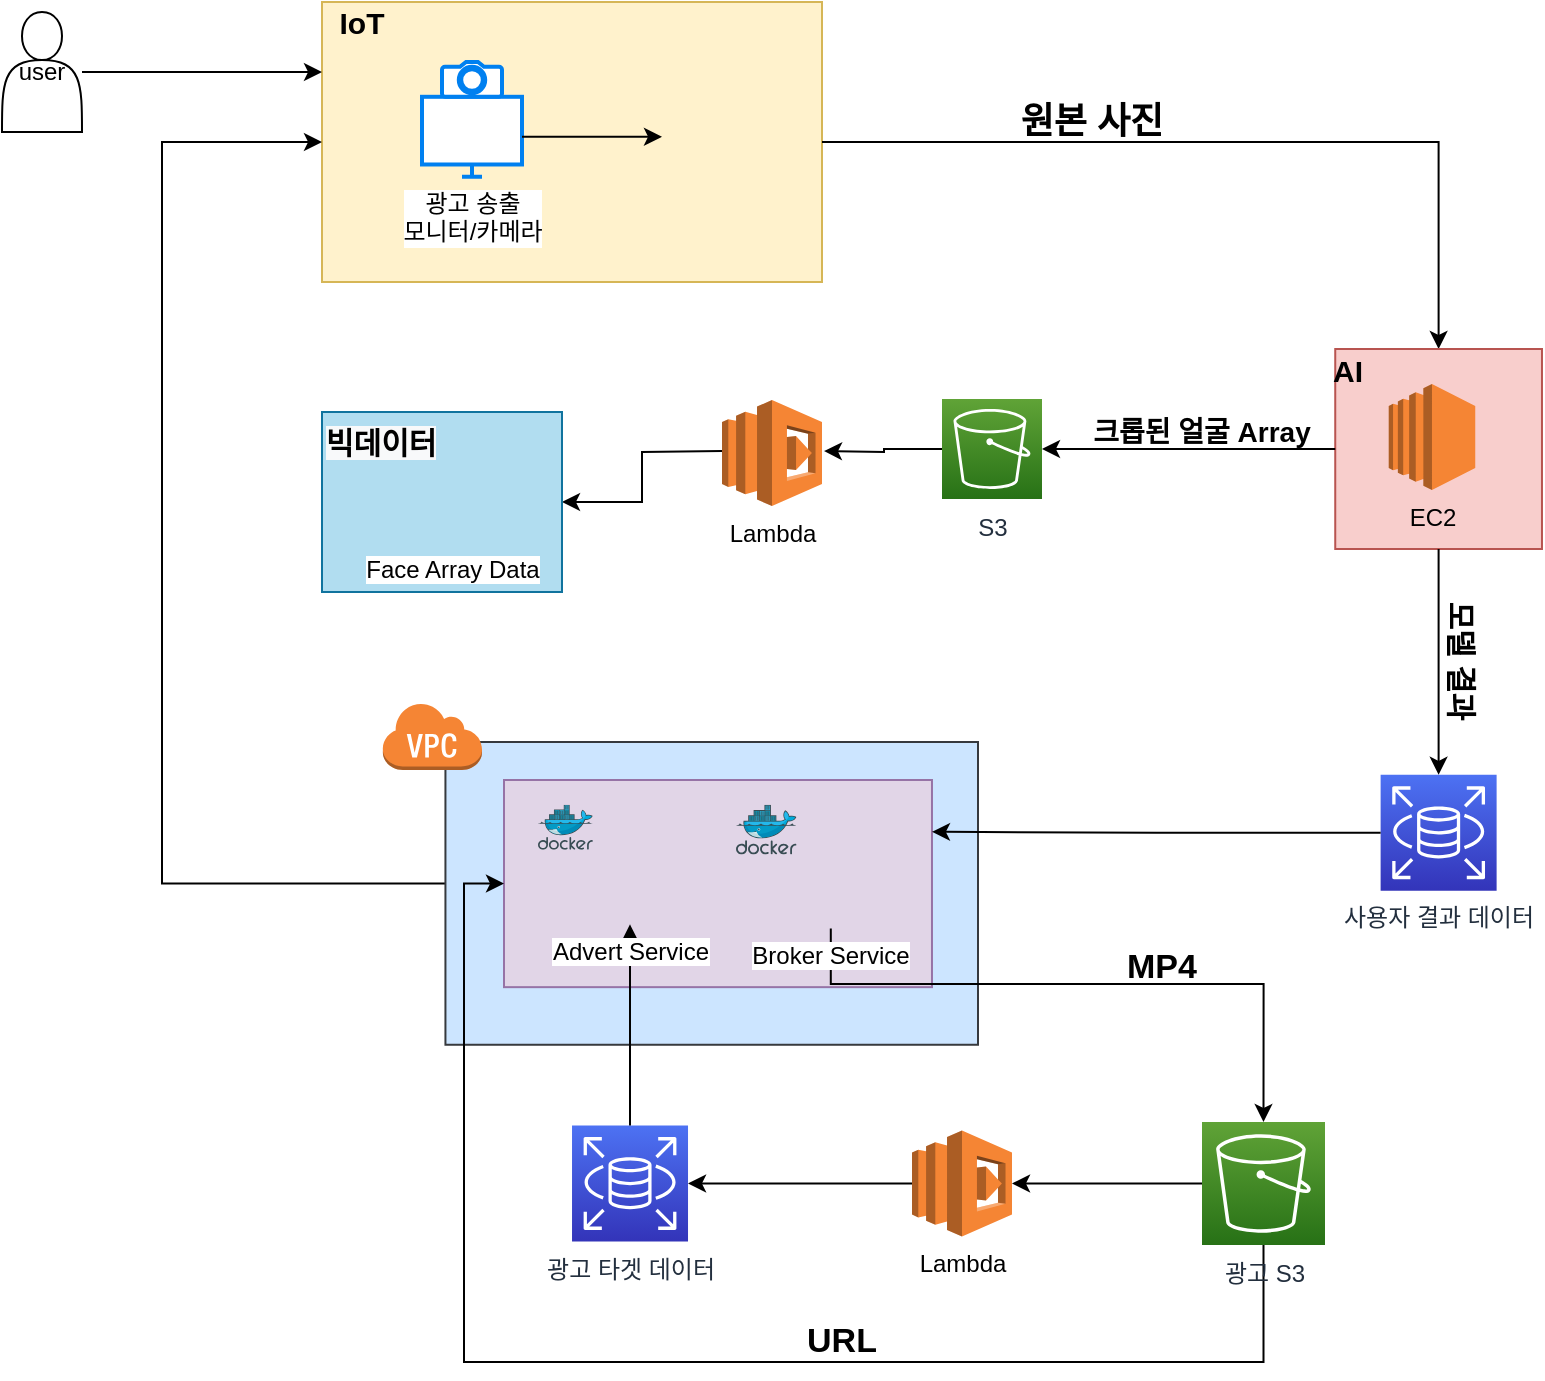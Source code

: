<mxfile version="14.6.9" type="github">
  <diagram id="4jmj68S6x0aWC6QBNpU3" name="Page-1">
    <mxGraphModel dx="2310" dy="783" grid="1" gridSize="10" guides="1" tooltips="1" connect="1" arrows="1" fold="1" page="1" pageScale="1" pageWidth="827" pageHeight="1169" math="0" shadow="0">
      <root>
        <mxCell id="0" />
        <mxCell id="1" parent="0" />
        <mxCell id="S41EmsYhFSiwo2YFThPy-27" style="edgeStyle=orthogonalEdgeStyle;rounded=0;orthogonalLoop=1;jettySize=auto;html=1;entryX=1;entryY=0.5;entryDx=0;entryDy=0;entryPerimeter=0;" parent="1" source="S41EmsYhFSiwo2YFThPy-5" edge="1">
          <mxGeometry relative="1" as="geometry">
            <mxPoint x="321" y="304.5" as="targetPoint" />
          </mxGeometry>
        </mxCell>
        <mxCell id="S41EmsYhFSiwo2YFThPy-5" value="S3" style="points=[[0,0,0],[0.25,0,0],[0.5,0,0],[0.75,0,0],[1,0,0],[0,1,0],[0.25,1,0],[0.5,1,0],[0.75,1,0],[1,1,0],[0,0.25,0],[0,0.5,0],[0,0.75,0],[1,0.25,0],[1,0.5,0],[1,0.75,0]];outlineConnect=0;fontColor=#232F3E;gradientColor=#60A337;gradientDirection=north;fillColor=#277116;strokeColor=#ffffff;dashed=0;verticalLabelPosition=bottom;verticalAlign=top;align=center;html=1;fontSize=12;fontStyle=0;aspect=fixed;shape=mxgraph.aws4.resourceIcon;resIcon=mxgraph.aws4.s3;" parent="1" vertex="1">
          <mxGeometry x="380" y="278.5" width="50" height="50" as="geometry" />
        </mxCell>
        <mxCell id="S41EmsYhFSiwo2YFThPy-23" value="" style="group" parent="1" vertex="1" connectable="0">
          <mxGeometry x="70" y="80" width="250" height="140" as="geometry" />
        </mxCell>
        <mxCell id="S41EmsYhFSiwo2YFThPy-12" value="" style="rounded=0;whiteSpace=wrap;html=1;fillColor=#fff2cc;strokeColor=#d6b656;" parent="S41EmsYhFSiwo2YFThPy-23" vertex="1">
          <mxGeometry width="250" height="140" as="geometry" />
        </mxCell>
        <mxCell id="S41EmsYhFSiwo2YFThPy-3" value="" style="group" parent="S41EmsYhFSiwo2YFThPy-23" vertex="1" connectable="0">
          <mxGeometry x="50" y="30" width="50" height="57.4" as="geometry" />
        </mxCell>
        <mxCell id="S41EmsYhFSiwo2YFThPy-1" value="광고 송출 &lt;br&gt;모니터/카메라" style="html=1;verticalLabelPosition=bottom;align=center;labelBackgroundColor=#ffffff;verticalAlign=top;strokeWidth=2;strokeColor=#0080F0;shadow=0;dashed=0;shape=mxgraph.ios7.icons.monitor;" parent="S41EmsYhFSiwo2YFThPy-3" vertex="1">
          <mxGeometry y="17.4" width="50" height="40" as="geometry" />
        </mxCell>
        <mxCell id="S41EmsYhFSiwo2YFThPy-2" value="" style="html=1;verticalLabelPosition=bottom;align=center;labelBackgroundColor=#ffffff;verticalAlign=top;strokeWidth=2;strokeColor=#0080F0;shadow=0;dashed=0;shape=mxgraph.ios7.icons.camera;" parent="S41EmsYhFSiwo2YFThPy-3" vertex="1">
          <mxGeometry x="10" width="30" height="17.4" as="geometry" />
        </mxCell>
        <mxCell id="S41EmsYhFSiwo2YFThPy-8" value="" style="shape=image;html=1;verticalAlign=top;verticalLabelPosition=bottom;labelBackgroundColor=#ffffff;imageAspect=0;aspect=fixed;image=https://cdn4.iconfinder.com/data/icons/logos-and-brands/512/272_Raspberry_Pi_logo-128.png" parent="S41EmsYhFSiwo2YFThPy-23" vertex="1">
          <mxGeometry x="170" y="34.9" width="65" height="65" as="geometry" />
        </mxCell>
        <mxCell id="S41EmsYhFSiwo2YFThPy-9" style="edgeStyle=orthogonalEdgeStyle;rounded=0;orthogonalLoop=1;jettySize=auto;html=1;entryX=0;entryY=0.5;entryDx=0;entryDy=0;" parent="S41EmsYhFSiwo2YFThPy-23" source="S41EmsYhFSiwo2YFThPy-1" target="S41EmsYhFSiwo2YFThPy-8" edge="1">
          <mxGeometry relative="1" as="geometry" />
        </mxCell>
        <mxCell id="S41EmsYhFSiwo2YFThPy-14" value="&lt;font style=&quot;font-size: 15px&quot;&gt;&lt;b&gt;IoT&lt;/b&gt;&lt;/font&gt;" style="text;html=1;fillColor=none;align=center;verticalAlign=middle;whiteSpace=wrap;rounded=0;" parent="S41EmsYhFSiwo2YFThPy-23" vertex="1">
          <mxGeometry width="40" height="20" as="geometry" />
        </mxCell>
        <mxCell id="S41EmsYhFSiwo2YFThPy-24" style="edgeStyle=orthogonalEdgeStyle;rounded=0;orthogonalLoop=1;jettySize=auto;html=1;entryX=0.5;entryY=0;entryDx=0;entryDy=0;" parent="1" source="S41EmsYhFSiwo2YFThPy-12" target="S41EmsYhFSiwo2YFThPy-19" edge="1">
          <mxGeometry relative="1" as="geometry">
            <mxPoint x="429" y="150.0" as="targetPoint" />
          </mxGeometry>
        </mxCell>
        <mxCell id="S41EmsYhFSiwo2YFThPy-32" style="edgeStyle=orthogonalEdgeStyle;rounded=0;orthogonalLoop=1;jettySize=auto;html=1;entryX=1;entryY=0.5;entryDx=0;entryDy=0;" parent="1" target="S41EmsYhFSiwo2YFThPy-30" edge="1">
          <mxGeometry relative="1" as="geometry">
            <mxPoint x="270" y="304.5" as="sourcePoint" />
          </mxGeometry>
        </mxCell>
        <mxCell id="S41EmsYhFSiwo2YFThPy-33" value="" style="group;fillColor=#60a917;strokeColor=#2D7600;fontColor=#ffffff;" parent="1" vertex="1" connectable="0">
          <mxGeometry x="70" y="285" width="120" height="90" as="geometry" />
        </mxCell>
        <mxCell id="S41EmsYhFSiwo2YFThPy-30" value="" style="rounded=0;whiteSpace=wrap;html=1;strokeColor=#10739e;fillColor=#b1ddf0;" parent="S41EmsYhFSiwo2YFThPy-33" vertex="1">
          <mxGeometry width="120" height="90" as="geometry" />
        </mxCell>
        <mxCell id="S41EmsYhFSiwo2YFThPy-31" value="&lt;b style=&quot;color: rgb(0 , 0 , 0) ; font-family: &amp;#34;helvetica&amp;#34; ; font-size: 15px ; font-style: normal ; letter-spacing: normal ; text-align: center ; text-indent: 0px ; text-transform: none ; word-spacing: 0px ; background-color: rgb(248 , 249 , 250)&quot;&gt;빅데이터&lt;/b&gt;" style="text;whiteSpace=wrap;html=1;" parent="S41EmsYhFSiwo2YFThPy-33" vertex="1">
          <mxGeometry width="70" height="30" as="geometry" />
        </mxCell>
        <mxCell id="DXnudtvR5dX2Be4HC8nd-5" value="Face Array Data" style="shape=image;html=1;verticalAlign=top;verticalLabelPosition=bottom;labelBackgroundColor=#ffffff;imageAspect=0;aspect=fixed;image=https://cdn4.iconfinder.com/data/icons/logos-3/181/MySQL-128.png" vertex="1" parent="S41EmsYhFSiwo2YFThPy-33">
          <mxGeometry x="40" y="15" width="50" height="50" as="geometry" />
        </mxCell>
        <mxCell id="DXnudtvR5dX2Be4HC8nd-27" style="edgeStyle=orthogonalEdgeStyle;rounded=0;orthogonalLoop=1;jettySize=auto;html=1;entryX=1;entryY=0.5;entryDx=0;entryDy=0;entryPerimeter=0;" edge="1" parent="1" source="S41EmsYhFSiwo2YFThPy-80" target="DXnudtvR5dX2Be4HC8nd-26">
          <mxGeometry relative="1" as="geometry" />
        </mxCell>
        <mxCell id="S41EmsYhFSiwo2YFThPy-84" style="edgeStyle=orthogonalEdgeStyle;rounded=0;orthogonalLoop=1;jettySize=auto;html=1;entryX=0;entryY=0.5;entryDx=0;entryDy=0;" parent="1" source="S41EmsYhFSiwo2YFThPy-77" target="S41EmsYhFSiwo2YFThPy-12" edge="1">
          <mxGeometry relative="1" as="geometry">
            <Array as="points">
              <mxPoint x="-10" y="150" />
            </Array>
          </mxGeometry>
        </mxCell>
        <mxCell id="S41EmsYhFSiwo2YFThPy-96" style="edgeStyle=orthogonalEdgeStyle;rounded=0;orthogonalLoop=1;jettySize=auto;html=1;entryX=0;entryY=0.25;entryDx=0;entryDy=0;" parent="1" source="S41EmsYhFSiwo2YFThPy-85" target="S41EmsYhFSiwo2YFThPy-12" edge="1">
          <mxGeometry relative="1" as="geometry" />
        </mxCell>
        <mxCell id="S41EmsYhFSiwo2YFThPy-85" value="user" style="shape=actor;whiteSpace=wrap;html=1;strokeColor=#000000;" parent="1" vertex="1">
          <mxGeometry x="-90" y="85" width="40" height="60" as="geometry" />
        </mxCell>
        <mxCell id="DXnudtvR5dX2Be4HC8nd-4" value="Lambda" style="outlineConnect=0;dashed=0;verticalLabelPosition=bottom;verticalAlign=top;align=center;html=1;shape=mxgraph.aws3.lambda;fillColor=#F58534;gradientColor=none;" vertex="1" parent="1">
          <mxGeometry x="270" y="279" width="50" height="53" as="geometry" />
        </mxCell>
        <mxCell id="DXnudtvR5dX2Be4HC8nd-8" value="" style="group" vertex="1" connectable="0" parent="1">
          <mxGeometry x="570" y="253.5" width="110" height="101" as="geometry" />
        </mxCell>
        <mxCell id="S41EmsYhFSiwo2YFThPy-19" value="" style="rounded=0;whiteSpace=wrap;html=1;strokeColor=#b85450;fillColor=#f8cecc;" parent="DXnudtvR5dX2Be4HC8nd-8" vertex="1">
          <mxGeometry x="6.62" width="103.37" height="100" as="geometry" />
        </mxCell>
        <mxCell id="DXnudtvR5dX2Be4HC8nd-7" value="" style="group" vertex="1" connectable="0" parent="DXnudtvR5dX2Be4HC8nd-8">
          <mxGeometry width="110" height="101" as="geometry" />
        </mxCell>
        <mxCell id="S41EmsYhFSiwo2YFThPy-17" value="EC2" style="outlineConnect=0;dashed=0;verticalLabelPosition=bottom;verticalAlign=top;align=center;html=1;shape=mxgraph.aws3.ec2;fillColor=#F58534;gradientColor=none;strokeColor=#000000;" parent="DXnudtvR5dX2Be4HC8nd-7" vertex="1">
          <mxGeometry x="33.37" y="17.5" width="43.25" height="53" as="geometry" />
        </mxCell>
        <mxCell id="S41EmsYhFSiwo2YFThPy-20" value="&lt;font style=&quot;font-size: 15px&quot;&gt;&lt;b&gt;AI&lt;/b&gt;&lt;/font&gt;" style="text;html=1;fillColor=none;align=center;verticalAlign=middle;whiteSpace=wrap;rounded=0;" parent="DXnudtvR5dX2Be4HC8nd-7" vertex="1">
          <mxGeometry x="-6.63" width="40" height="20" as="geometry" />
        </mxCell>
        <mxCell id="DXnudtvR5dX2Be4HC8nd-9" style="edgeStyle=orthogonalEdgeStyle;rounded=0;orthogonalLoop=1;jettySize=auto;html=1;entryX=1;entryY=0.5;entryDx=0;entryDy=0;entryPerimeter=0;" edge="1" parent="1" source="S41EmsYhFSiwo2YFThPy-19" target="S41EmsYhFSiwo2YFThPy-5">
          <mxGeometry relative="1" as="geometry" />
        </mxCell>
        <mxCell id="DXnudtvR5dX2Be4HC8nd-1" value="사용자 결과 데이터" style="points=[[0,0,0],[0.25,0,0],[0.5,0,0],[0.75,0,0],[1,0,0],[0,1,0],[0.25,1,0],[0.5,1,0],[0.75,1,0],[1,1,0],[0,0.25,0],[0,0.5,0],[0,0.75,0],[1,0.25,0],[1,0.5,0],[1,0.75,0]];outlineConnect=0;fontColor=#232F3E;gradientColor=#4D72F3;gradientDirection=north;fillColor=#3334B9;strokeColor=#ffffff;dashed=0;verticalLabelPosition=bottom;verticalAlign=top;align=center;html=1;fontSize=12;fontStyle=0;aspect=fixed;shape=mxgraph.aws4.resourceIcon;resIcon=mxgraph.aws4.rds;" vertex="1" parent="1">
          <mxGeometry x="599.31" y="466.38" width="58" height="58" as="geometry" />
        </mxCell>
        <mxCell id="DXnudtvR5dX2Be4HC8nd-11" value="&lt;font size=&quot;1&quot;&gt;&lt;b style=&quot;font-size: 18px&quot;&gt;원본 사진&lt;/b&gt;&lt;/font&gt;" style="text;html=1;strokeColor=none;fillColor=none;align=center;verticalAlign=middle;whiteSpace=wrap;rounded=0;" vertex="1" parent="1">
          <mxGeometry x="415" y="130" width="80" height="20" as="geometry" />
        </mxCell>
        <mxCell id="DXnudtvR5dX2Be4HC8nd-13" value="&lt;font style=&quot;font-size: 14px&quot;&gt;&lt;b&gt;크롭된 얼굴 Array&lt;/b&gt;&lt;/font&gt;" style="text;html=1;strokeColor=none;fillColor=none;align=center;verticalAlign=middle;whiteSpace=wrap;rounded=0;" vertex="1" parent="1">
          <mxGeometry x="450" y="285" width="120" height="20" as="geometry" />
        </mxCell>
        <mxCell id="DXnudtvR5dX2Be4HC8nd-2" value="광고 타겟 데이터" style="points=[[0,0,0],[0.25,0,0],[0.5,0,0],[0.75,0,0],[1,0,0],[0,1,0],[0.25,1,0],[0.5,1,0],[0.75,1,0],[1,1,0],[0,0.25,0],[0,0.5,0],[0,0.75,0],[1,0.25,0],[1,0.5,0],[1,0.75,0]];outlineConnect=0;fontColor=#232F3E;gradientColor=#4D72F3;gradientDirection=north;fillColor=#3334B9;strokeColor=#ffffff;dashed=0;verticalLabelPosition=bottom;verticalAlign=top;align=center;html=1;fontSize=12;fontStyle=0;aspect=fixed;shape=mxgraph.aws4.resourceIcon;resIcon=mxgraph.aws4.rds;" vertex="1" parent="1">
          <mxGeometry x="195.01" y="641.75" width="58" height="58" as="geometry" />
        </mxCell>
        <mxCell id="DXnudtvR5dX2Be4HC8nd-28" style="edgeStyle=orthogonalEdgeStyle;rounded=0;orthogonalLoop=1;jettySize=auto;html=1;entryX=1;entryY=0.5;entryDx=0;entryDy=0;entryPerimeter=0;" edge="1" parent="1" source="DXnudtvR5dX2Be4HC8nd-26" target="DXnudtvR5dX2Be4HC8nd-2">
          <mxGeometry relative="1" as="geometry" />
        </mxCell>
        <mxCell id="DXnudtvR5dX2Be4HC8nd-26" value="Lambda" style="outlineConnect=0;dashed=0;verticalLabelPosition=bottom;verticalAlign=top;align=center;html=1;shape=mxgraph.aws3.lambda;fillColor=#F58534;gradientColor=none;" vertex="1" parent="1">
          <mxGeometry x="365" y="644.25" width="50" height="53" as="geometry" />
        </mxCell>
        <mxCell id="DXnudtvR5dX2Be4HC8nd-29" style="edgeStyle=orthogonalEdgeStyle;rounded=0;orthogonalLoop=1;jettySize=auto;html=1;entryX=0.5;entryY=0;entryDx=0;entryDy=0;entryPerimeter=0;" edge="1" parent="1" source="S41EmsYhFSiwo2YFThPy-19" target="DXnudtvR5dX2Be4HC8nd-1">
          <mxGeometry relative="1" as="geometry" />
        </mxCell>
        <mxCell id="S41EmsYhFSiwo2YFThPy-103" value="" style="rounded=0;whiteSpace=wrap;html=1;fillColor=#cce5ff;strokeColor=#36393d;" parent="1" vertex="1">
          <mxGeometry x="131.72" y="450" width="266.28" height="151.38" as="geometry" />
        </mxCell>
        <mxCell id="S41EmsYhFSiwo2YFThPy-77" value="" style="rounded=0;whiteSpace=wrap;html=1;strokeColor=#9673a6;fillColor=#e1d5e7;" parent="1" vertex="1">
          <mxGeometry x="161" y="469" width="213.99" height="103.58" as="geometry" />
        </mxCell>
        <mxCell id="S41EmsYhFSiwo2YFThPy-46" value="" style="aspect=fixed;html=1;points=[];align=center;image;fontSize=12;image=img/lib/mscae/Docker.svg;strokeColor=#000000;" parent="1" vertex="1">
          <mxGeometry x="178" y="481.38" width="27.444" height="22.507" as="geometry" />
        </mxCell>
        <mxCell id="S41EmsYhFSiwo2YFThPy-104" value="" style="outlineConnect=0;dashed=0;verticalLabelPosition=bottom;verticalAlign=top;align=center;html=1;shape=mxgraph.aws3.virtual_private_cloud;fillColor=#F58534;gradientColor=none;strokeColor=#000000;" parent="1" vertex="1">
          <mxGeometry x="100" y="430" width="50" height="34" as="geometry" />
        </mxCell>
        <mxCell id="DXnudtvR5dX2Be4HC8nd-23" style="edgeStyle=orthogonalEdgeStyle;rounded=0;orthogonalLoop=1;jettySize=auto;html=1;entryX=0.5;entryY=0;entryDx=0;entryDy=0;entryPerimeter=0;" edge="1" parent="1" source="S41EmsYhFSiwo2YFThPy-53" target="S41EmsYhFSiwo2YFThPy-80">
          <mxGeometry relative="1" as="geometry">
            <Array as="points">
              <mxPoint x="324" y="571" />
              <mxPoint x="541" y="571" />
            </Array>
          </mxGeometry>
        </mxCell>
        <mxCell id="S41EmsYhFSiwo2YFThPy-61" value="" style="group" parent="1" vertex="1" connectable="0">
          <mxGeometry x="277" y="481.38" width="80" height="61.92" as="geometry" />
        </mxCell>
        <mxCell id="S41EmsYhFSiwo2YFThPy-75" value="" style="group" parent="S41EmsYhFSiwo2YFThPy-61" vertex="1" connectable="0">
          <mxGeometry width="70" height="61.92" as="geometry" />
        </mxCell>
        <mxCell id="S41EmsYhFSiwo2YFThPy-52" value="" style="aspect=fixed;html=1;points=[];align=center;image;fontSize=12;image=img/lib/mscae/Docker.svg;strokeColor=#000000;" parent="S41EmsYhFSiwo2YFThPy-75" vertex="1">
          <mxGeometry width="30.289" height="24.84" as="geometry" />
        </mxCell>
        <mxCell id="S41EmsYhFSiwo2YFThPy-53" value="Broker Service" style="shape=image;html=1;verticalAlign=top;verticalLabelPosition=bottom;labelBackgroundColor=#ffffff;imageAspect=0;aspect=fixed;image=https://cdn4.iconfinder.com/data/icons/logos-brands-5/24/flask-128.png;strokeColor=#000000;" parent="S41EmsYhFSiwo2YFThPy-75" vertex="1">
          <mxGeometry x="24.893" y="16.898" width="45.022" height="45.022" as="geometry" />
        </mxCell>
        <mxCell id="DXnudtvR5dX2Be4HC8nd-31" style="edgeStyle=orthogonalEdgeStyle;rounded=0;orthogonalLoop=1;jettySize=auto;html=1;entryX=0.5;entryY=1;entryDx=0;entryDy=0;" edge="1" parent="1" source="DXnudtvR5dX2Be4HC8nd-2" target="S41EmsYhFSiwo2YFThPy-47">
          <mxGeometry relative="1" as="geometry" />
        </mxCell>
        <mxCell id="S41EmsYhFSiwo2YFThPy-47" value="Advert Service" style="shape=image;html=1;verticalAlign=top;verticalLabelPosition=bottom;labelBackgroundColor=#ffffff;imageAspect=0;aspect=fixed;image=https://cdn4.iconfinder.com/data/icons/logos-brands-5/24/flask-128.png;strokeColor=#000000;" parent="1" vertex="1">
          <mxGeometry x="203.608" y="500.389" width="40.794" height="40.794" as="geometry" />
        </mxCell>
        <mxCell id="DXnudtvR5dX2Be4HC8nd-32" style="edgeStyle=orthogonalEdgeStyle;rounded=0;orthogonalLoop=1;jettySize=auto;html=1;entryX=0;entryY=0.5;entryDx=0;entryDy=0;" edge="1" parent="1" source="S41EmsYhFSiwo2YFThPy-80" target="S41EmsYhFSiwo2YFThPy-77">
          <mxGeometry relative="1" as="geometry">
            <Array as="points">
              <mxPoint x="541" y="760" />
              <mxPoint x="141" y="760" />
              <mxPoint x="141" y="521" />
            </Array>
          </mxGeometry>
        </mxCell>
        <mxCell id="DXnudtvR5dX2Be4HC8nd-36" value="&lt;font size=&quot;1&quot;&gt;&lt;b style=&quot;font-size: 17px&quot;&gt;URL&lt;/b&gt;&lt;/font&gt;" style="text;html=1;strokeColor=none;fillColor=none;align=center;verticalAlign=middle;whiteSpace=wrap;rounded=0;" vertex="1" parent="1">
          <mxGeometry x="310" y="740" width="40" height="20" as="geometry" />
        </mxCell>
        <mxCell id="S41EmsYhFSiwo2YFThPy-80" value="광고 S3" style="points=[[0,0,0],[0.25,0,0],[0.5,0,0],[0.75,0,0],[1,0,0],[0,1,0],[0.25,1,0],[0.5,1,0],[0.75,1,0],[1,1,0],[0,0.25,0],[0,0.5,0],[0,0.75,0],[1,0.25,0],[1,0.5,0],[1,0.75,0]];outlineConnect=0;fontColor=#232F3E;gradientColor=#60A337;gradientDirection=north;fillColor=#277116;strokeColor=#ffffff;dashed=0;verticalLabelPosition=bottom;verticalAlign=top;align=center;html=1;fontSize=12;fontStyle=0;aspect=fixed;shape=mxgraph.aws4.resourceIcon;resIcon=mxgraph.aws4.s3;" parent="1" vertex="1">
          <mxGeometry x="510" y="640" width="61.5" height="61.5" as="geometry" />
        </mxCell>
        <mxCell id="DXnudtvR5dX2Be4HC8nd-37" value="&lt;span style=&quot;font-size: 17px&quot;&gt;&lt;b&gt;MP4&lt;/b&gt;&lt;/span&gt;" style="text;html=1;strokeColor=none;fillColor=none;align=center;verticalAlign=middle;whiteSpace=wrap;rounded=0;" vertex="1" parent="1">
          <mxGeometry x="470" y="552.58" width="40" height="20" as="geometry" />
        </mxCell>
        <mxCell id="DXnudtvR5dX2Be4HC8nd-30" style="edgeStyle=orthogonalEdgeStyle;rounded=0;orthogonalLoop=1;jettySize=auto;html=1;entryX=1;entryY=0.25;entryDx=0;entryDy=0;" edge="1" parent="1" source="DXnudtvR5dX2Be4HC8nd-1" target="S41EmsYhFSiwo2YFThPy-77">
          <mxGeometry relative="1" as="geometry" />
        </mxCell>
        <mxCell id="DXnudtvR5dX2Be4HC8nd-38" value="&lt;b&gt;&lt;font style=&quot;font-size: 15px&quot;&gt;모델 결과&lt;/font&gt;&lt;/b&gt;" style="text;html=1;strokeColor=none;fillColor=none;align=center;verticalAlign=middle;whiteSpace=wrap;rounded=0;rotation=90;" vertex="1" parent="1">
          <mxGeometry x="600" y="400" width="80" height="20" as="geometry" />
        </mxCell>
      </root>
    </mxGraphModel>
  </diagram>
</mxfile>

